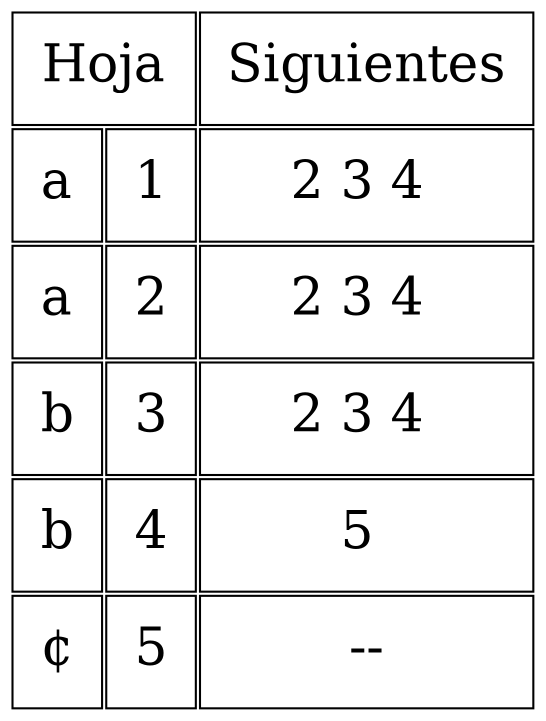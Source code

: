 digraph {
splines="line";
rankdir = TB;
node [shape=plain, height=0.5, width=1.5, fontsize=25];
graph[dpi=110];

N [label=<
<table border="0" cellborder="1" cellpadding="12">
  <tr><td colspan="2">Hoja</td><td>Siguientes</td></tr>  <tr><td>a</td><td>1</td><td>2 3 4 </td></tr>
  <tr><td>a</td><td>2</td><td>2 3 4 </td></tr>
  <tr><td>b</td><td>3</td><td>2 3 4 </td></tr>
  <tr><td>b</td><td>4</td><td>5 </td></tr>
  <tr><td>¢</td><td>5</td><td>--</td></tr>
</table>>];
}